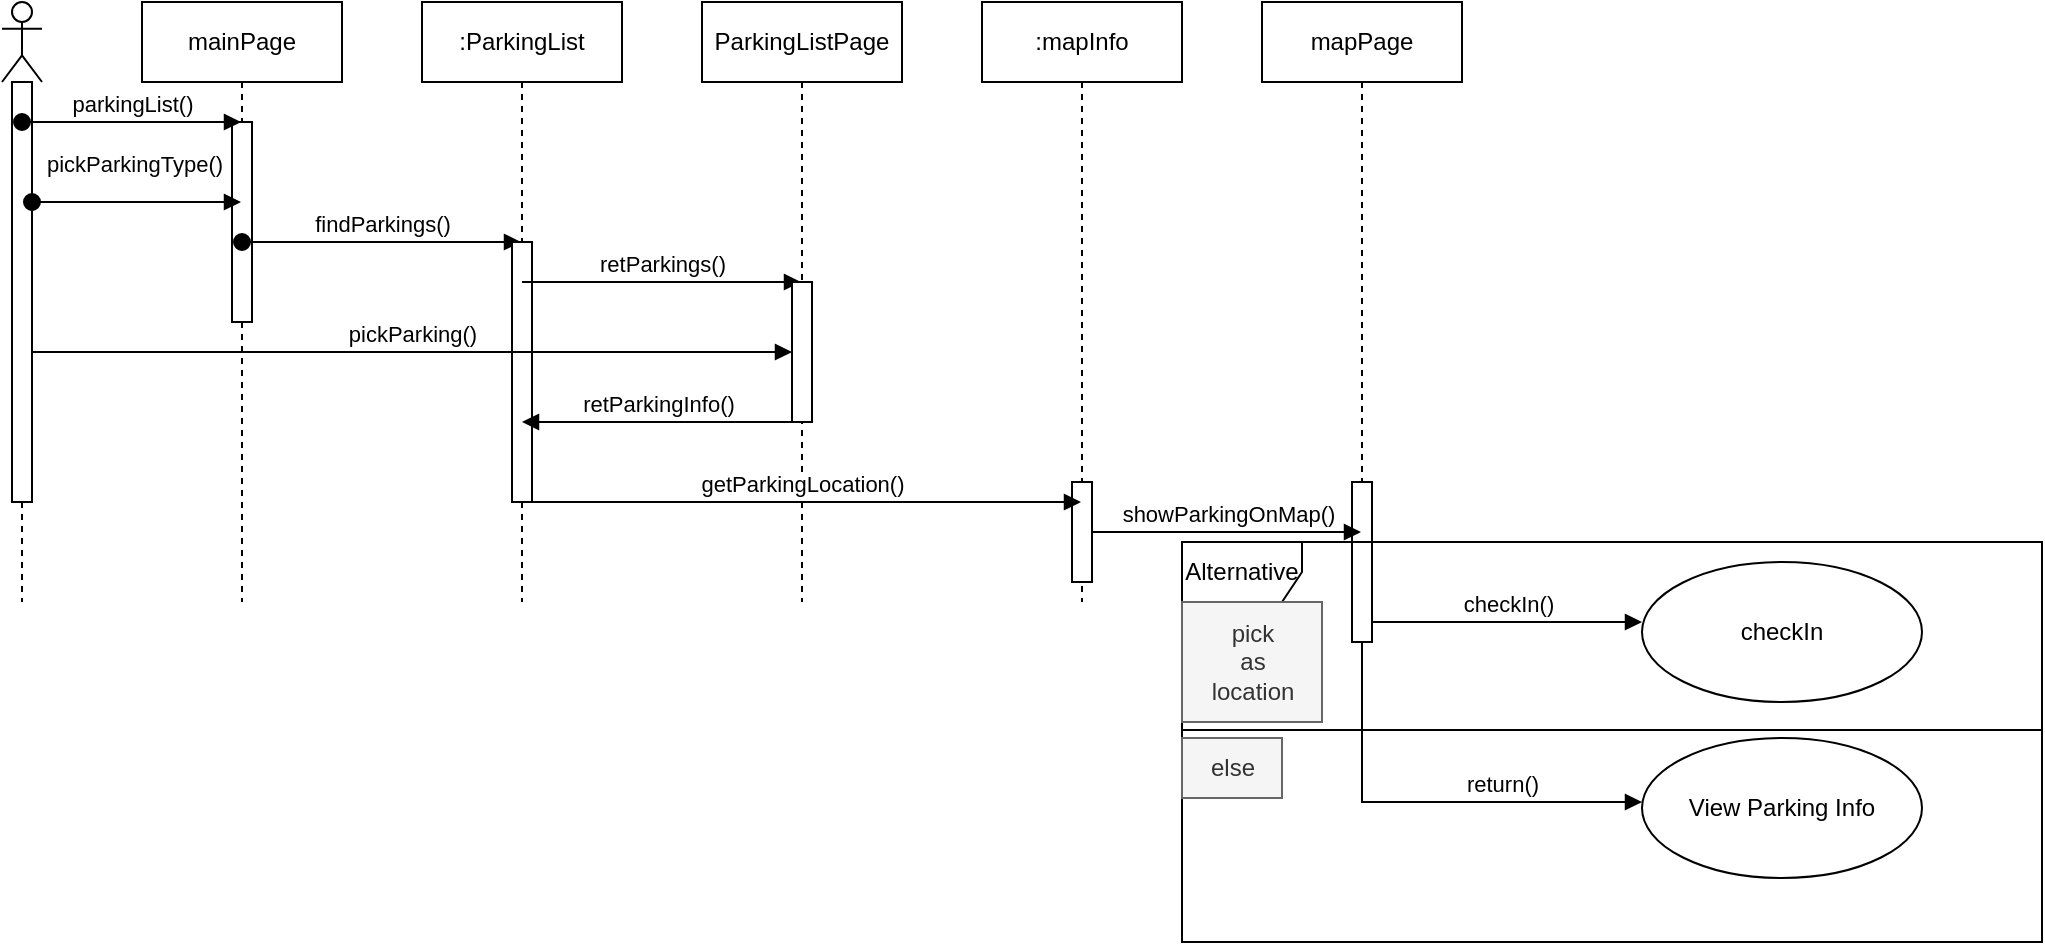 <mxfile version="21.2.2" type="device">
  <diagram name="Page-1" id="2YBvvXClWsGukQMizWep">
    <mxGraphModel dx="1730" dy="509" grid="1" gridSize="10" guides="1" tooltips="1" connect="1" arrows="1" fold="1" page="1" pageScale="1" pageWidth="850" pageHeight="1100" math="0" shadow="0">
      <root>
        <mxCell id="0" />
        <mxCell id="1" parent="0" />
        <mxCell id="Vf9o5WlU7bZVKhMpuBnj-1" value=":mapInfo" style="shape=umlLifeline;perimeter=lifelinePerimeter;whiteSpace=wrap;html=1;container=1;dropTarget=0;collapsible=0;recursiveResize=0;outlineConnect=0;portConstraint=eastwest;newEdgeStyle={&quot;edgeStyle&quot;:&quot;elbowEdgeStyle&quot;,&quot;elbow&quot;:&quot;vertical&quot;,&quot;curved&quot;:0,&quot;rounded&quot;:0};" parent="1" vertex="1">
          <mxGeometry x="440" y="40" width="100" height="300" as="geometry" />
        </mxCell>
        <mxCell id="Vf9o5WlU7bZVKhMpuBnj-2" value="" style="html=1;points=[];perimeter=orthogonalPerimeter;outlineConnect=0;targetShapes=umlLifeline;portConstraint=eastwest;newEdgeStyle={&quot;edgeStyle&quot;:&quot;elbowEdgeStyle&quot;,&quot;elbow&quot;:&quot;vertical&quot;,&quot;curved&quot;:0,&quot;rounded&quot;:0};" parent="Vf9o5WlU7bZVKhMpuBnj-1" vertex="1">
          <mxGeometry x="45" y="240" width="10" height="50" as="geometry" />
        </mxCell>
        <mxCell id="Vf9o5WlU7bZVKhMpuBnj-4" value="" style="shape=umlLifeline;perimeter=lifelinePerimeter;whiteSpace=wrap;html=1;container=1;dropTarget=0;collapsible=0;recursiveResize=0;outlineConnect=0;portConstraint=eastwest;newEdgeStyle={&quot;edgeStyle&quot;:&quot;elbowEdgeStyle&quot;,&quot;elbow&quot;:&quot;vertical&quot;,&quot;curved&quot;:0,&quot;rounded&quot;:0};participant=umlActor;" parent="1" vertex="1">
          <mxGeometry x="-50" y="40" width="20" height="300" as="geometry" />
        </mxCell>
        <mxCell id="Vf9o5WlU7bZVKhMpuBnj-11" value="" style="html=1;points=[];perimeter=orthogonalPerimeter;outlineConnect=0;targetShapes=umlLifeline;portConstraint=eastwest;newEdgeStyle={&quot;edgeStyle&quot;:&quot;elbowEdgeStyle&quot;,&quot;elbow&quot;:&quot;vertical&quot;,&quot;curved&quot;:0,&quot;rounded&quot;:0};" parent="Vf9o5WlU7bZVKhMpuBnj-4" vertex="1">
          <mxGeometry x="5" y="40" width="10" height="210" as="geometry" />
        </mxCell>
        <mxCell id="Vf9o5WlU7bZVKhMpuBnj-6" value="mapPage" style="shape=umlLifeline;perimeter=lifelinePerimeter;whiteSpace=wrap;html=1;container=1;dropTarget=0;collapsible=0;recursiveResize=0;outlineConnect=0;portConstraint=eastwest;newEdgeStyle={&quot;edgeStyle&quot;:&quot;elbowEdgeStyle&quot;,&quot;elbow&quot;:&quot;vertical&quot;,&quot;curved&quot;:0,&quot;rounded&quot;:0};" parent="1" vertex="1">
          <mxGeometry x="580" y="40" width="100" height="320" as="geometry" />
        </mxCell>
        <mxCell id="Vf9o5WlU7bZVKhMpuBnj-32" value="" style="html=1;points=[];perimeter=orthogonalPerimeter;outlineConnect=0;targetShapes=umlLifeline;portConstraint=eastwest;newEdgeStyle={&quot;edgeStyle&quot;:&quot;elbowEdgeStyle&quot;,&quot;elbow&quot;:&quot;vertical&quot;,&quot;curved&quot;:0,&quot;rounded&quot;:0};" parent="Vf9o5WlU7bZVKhMpuBnj-6" vertex="1">
          <mxGeometry x="45" y="240" width="10" height="80" as="geometry" />
        </mxCell>
        <mxCell id="Vf9o5WlU7bZVKhMpuBnj-7" value="mainPage" style="shape=umlLifeline;perimeter=lifelinePerimeter;whiteSpace=wrap;html=1;container=1;dropTarget=0;collapsible=0;recursiveResize=0;outlineConnect=0;portConstraint=eastwest;newEdgeStyle={&quot;edgeStyle&quot;:&quot;elbowEdgeStyle&quot;,&quot;elbow&quot;:&quot;vertical&quot;,&quot;curved&quot;:0,&quot;rounded&quot;:0};" parent="1" vertex="1">
          <mxGeometry x="20" y="40" width="100" height="300" as="geometry" />
        </mxCell>
        <mxCell id="Vf9o5WlU7bZVKhMpuBnj-9" value="" style="html=1;points=[];perimeter=orthogonalPerimeter;outlineConnect=0;targetShapes=umlLifeline;portConstraint=eastwest;newEdgeStyle={&quot;edgeStyle&quot;:&quot;elbowEdgeStyle&quot;,&quot;elbow&quot;:&quot;vertical&quot;,&quot;curved&quot;:0,&quot;rounded&quot;:0};" parent="Vf9o5WlU7bZVKhMpuBnj-7" vertex="1">
          <mxGeometry x="45" y="60" width="10" height="100" as="geometry" />
        </mxCell>
        <mxCell id="Vf9o5WlU7bZVKhMpuBnj-8" value="parkingList()" style="html=1;verticalAlign=bottom;startArrow=oval;startFill=1;endArrow=block;startSize=8;edgeStyle=elbowEdgeStyle;elbow=vertical;curved=0;rounded=0;" parent="1" source="Vf9o5WlU7bZVKhMpuBnj-4" target="Vf9o5WlU7bZVKhMpuBnj-7" edge="1">
          <mxGeometry width="60" relative="1" as="geometry">
            <mxPoint x="-10" y="190" as="sourcePoint" />
            <mxPoint x="270" y="260" as="targetPoint" />
            <Array as="points">
              <mxPoint y="100" />
              <mxPoint y="130" />
            </Array>
          </mxGeometry>
        </mxCell>
        <mxCell id="Vf9o5WlU7bZVKhMpuBnj-10" value="pickParkingType()" style="html=1;verticalAlign=bottom;startArrow=oval;startFill=1;endArrow=block;startSize=8;edgeStyle=elbowEdgeStyle;elbow=vertical;curved=0;rounded=0;" parent="1" source="Vf9o5WlU7bZVKhMpuBnj-11" target="Vf9o5WlU7bZVKhMpuBnj-7" edge="1">
          <mxGeometry x="-0.029" y="10" width="60" relative="1" as="geometry">
            <mxPoint x="210" y="260" as="sourcePoint" />
            <mxPoint x="270" y="260" as="targetPoint" />
            <Array as="points">
              <mxPoint y="140" />
              <mxPoint x="50" y="150" />
              <mxPoint x="40" y="150" />
              <mxPoint x="40" y="140" />
              <mxPoint x="10" y="130" />
              <mxPoint x="110" y="120" />
            </Array>
            <mxPoint as="offset" />
          </mxGeometry>
        </mxCell>
        <mxCell id="Vf9o5WlU7bZVKhMpuBnj-15" value="findParkings()" style="html=1;verticalAlign=bottom;startArrow=oval;startFill=1;endArrow=block;startSize=8;edgeStyle=elbowEdgeStyle;elbow=vertical;curved=0;rounded=0;" parent="1" source="Vf9o5WlU7bZVKhMpuBnj-7" target="Vf9o5WlU7bZVKhMpuBnj-19" edge="1">
          <mxGeometry width="60" relative="1" as="geometry">
            <mxPoint x="205" y="145" as="sourcePoint" />
            <mxPoint x="330" y="260" as="targetPoint" />
            <Array as="points">
              <mxPoint x="140" y="160" />
              <mxPoint x="210" y="160" />
              <mxPoint x="120" y="160" />
              <mxPoint x="100" y="160" />
              <mxPoint x="100" y="190" />
              <mxPoint x="190" y="170" />
              <mxPoint x="200" y="170" />
            </Array>
          </mxGeometry>
        </mxCell>
        <mxCell id="Vf9o5WlU7bZVKhMpuBnj-19" value=":ParkingList" style="shape=umlLifeline;perimeter=lifelinePerimeter;whiteSpace=wrap;html=1;container=1;dropTarget=0;collapsible=0;recursiveResize=0;outlineConnect=0;portConstraint=eastwest;newEdgeStyle={&quot;edgeStyle&quot;:&quot;elbowEdgeStyle&quot;,&quot;elbow&quot;:&quot;vertical&quot;,&quot;curved&quot;:0,&quot;rounded&quot;:0};" parent="1" vertex="1">
          <mxGeometry x="160" y="40" width="100" height="300" as="geometry" />
        </mxCell>
        <mxCell id="Vf9o5WlU7bZVKhMpuBnj-25" value="" style="html=1;points=[];perimeter=orthogonalPerimeter;outlineConnect=0;targetShapes=umlLifeline;portConstraint=eastwest;newEdgeStyle={&quot;edgeStyle&quot;:&quot;elbowEdgeStyle&quot;,&quot;elbow&quot;:&quot;vertical&quot;,&quot;curved&quot;:0,&quot;rounded&quot;:0};" parent="Vf9o5WlU7bZVKhMpuBnj-19" vertex="1">
          <mxGeometry x="45" y="120" width="10" height="130" as="geometry" />
        </mxCell>
        <mxCell id="Vf9o5WlU7bZVKhMpuBnj-23" value="retParkings()" style="html=1;verticalAlign=bottom;endArrow=block;edgeStyle=elbowEdgeStyle;elbow=vertical;curved=0;rounded=0;" parent="1" source="Vf9o5WlU7bZVKhMpuBnj-19" target="Vf9o5WlU7bZVKhMpuBnj-24" edge="1">
          <mxGeometry width="80" relative="1" as="geometry">
            <mxPoint x="260" y="230" as="sourcePoint" />
            <mxPoint x="340" y="230" as="targetPoint" />
            <Array as="points">
              <mxPoint x="290" y="180" />
            </Array>
          </mxGeometry>
        </mxCell>
        <mxCell id="Vf9o5WlU7bZVKhMpuBnj-24" value="ParkingListPage" style="shape=umlLifeline;perimeter=lifelinePerimeter;whiteSpace=wrap;html=1;container=1;dropTarget=0;collapsible=0;recursiveResize=0;outlineConnect=0;portConstraint=eastwest;newEdgeStyle={&quot;edgeStyle&quot;:&quot;elbowEdgeStyle&quot;,&quot;elbow&quot;:&quot;vertical&quot;,&quot;curved&quot;:0,&quot;rounded&quot;:0};" parent="1" vertex="1">
          <mxGeometry x="300" y="40" width="100" height="300" as="geometry" />
        </mxCell>
        <mxCell id="Vf9o5WlU7bZVKhMpuBnj-26" value="" style="html=1;points=[];perimeter=orthogonalPerimeter;outlineConnect=0;targetShapes=umlLifeline;portConstraint=eastwest;newEdgeStyle={&quot;edgeStyle&quot;:&quot;elbowEdgeStyle&quot;,&quot;elbow&quot;:&quot;vertical&quot;,&quot;curved&quot;:0,&quot;rounded&quot;:0};" parent="Vf9o5WlU7bZVKhMpuBnj-24" vertex="1">
          <mxGeometry x="45" y="140" width="10" height="70" as="geometry" />
        </mxCell>
        <mxCell id="Vf9o5WlU7bZVKhMpuBnj-28" value="pickParking()" style="html=1;verticalAlign=bottom;endArrow=block;edgeStyle=elbowEdgeStyle;elbow=vertical;curved=0;rounded=0;" parent="1" source="Vf9o5WlU7bZVKhMpuBnj-11" target="Vf9o5WlU7bZVKhMpuBnj-26" edge="1">
          <mxGeometry width="80" relative="1" as="geometry">
            <mxPoint x="-40" y="230" as="sourcePoint" />
            <mxPoint x="40" y="230" as="targetPoint" />
          </mxGeometry>
        </mxCell>
        <mxCell id="Vf9o5WlU7bZVKhMpuBnj-29" value="retParkingInfo()" style="html=1;verticalAlign=bottom;endArrow=block;edgeStyle=elbowEdgeStyle;elbow=vertical;curved=0;rounded=0;" parent="1" source="Vf9o5WlU7bZVKhMpuBnj-26" target="Vf9o5WlU7bZVKhMpuBnj-19" edge="1">
          <mxGeometry width="80" relative="1" as="geometry">
            <mxPoint x="260" y="260" as="sourcePoint" />
            <mxPoint x="340" y="260" as="targetPoint" />
            <Array as="points">
              <mxPoint x="290" y="250" />
            </Array>
          </mxGeometry>
        </mxCell>
        <mxCell id="Vf9o5WlU7bZVKhMpuBnj-30" value="getParkingLocation()" style="html=1;verticalAlign=bottom;endArrow=block;edgeStyle=elbowEdgeStyle;elbow=vertical;curved=0;rounded=0;" parent="1" source="Vf9o5WlU7bZVKhMpuBnj-19" target="Vf9o5WlU7bZVKhMpuBnj-1" edge="1">
          <mxGeometry width="80" relative="1" as="geometry">
            <mxPoint x="260" y="260" as="sourcePoint" />
            <mxPoint x="340" y="260" as="targetPoint" />
            <Array as="points">
              <mxPoint x="290" y="290" />
            </Array>
          </mxGeometry>
        </mxCell>
        <mxCell id="Vf9o5WlU7bZVKhMpuBnj-31" value="showParkingOnMap()" style="html=1;verticalAlign=bottom;endArrow=block;edgeStyle=elbowEdgeStyle;elbow=vertical;curved=0;rounded=0;" parent="1" source="Vf9o5WlU7bZVKhMpuBnj-2" target="Vf9o5WlU7bZVKhMpuBnj-6" edge="1">
          <mxGeometry width="80" relative="1" as="geometry">
            <mxPoint x="260" y="260" as="sourcePoint" />
            <mxPoint x="340" y="260" as="targetPoint" />
            <Array as="points" />
          </mxGeometry>
        </mxCell>
        <mxCell id="rdbxjmtpVx8Qo36ElIt4-1" value="Alternative" style="shape=umlFrame;whiteSpace=wrap;html=1;pointerEvents=0;" vertex="1" parent="1">
          <mxGeometry x="540" y="310" width="430" height="200" as="geometry" />
        </mxCell>
        <mxCell id="rdbxjmtpVx8Qo36ElIt4-2" value="checkIn()" style="html=1;verticalAlign=bottom;endArrow=block;edgeStyle=elbowEdgeStyle;elbow=vertical;curved=0;rounded=0;" edge="1" parent="1" source="Vf9o5WlU7bZVKhMpuBnj-32">
          <mxGeometry width="80" relative="1" as="geometry">
            <mxPoint x="500" y="260" as="sourcePoint" />
            <mxPoint x="770" y="350" as="targetPoint" />
            <Array as="points">
              <mxPoint x="720" y="350" />
              <mxPoint x="830" y="340" />
            </Array>
          </mxGeometry>
        </mxCell>
        <mxCell id="rdbxjmtpVx8Qo36ElIt4-4" value="return()" style="html=1;verticalAlign=bottom;endArrow=block;edgeStyle=elbowEdgeStyle;elbow=vertical;curved=0;rounded=0;" edge="1" parent="1" source="Vf9o5WlU7bZVKhMpuBnj-32">
          <mxGeometry x="0.364" width="80" relative="1" as="geometry">
            <mxPoint x="500" y="260" as="sourcePoint" />
            <mxPoint x="770" y="440" as="targetPoint" />
            <Array as="points">
              <mxPoint x="710" y="440" />
            </Array>
            <mxPoint as="offset" />
          </mxGeometry>
        </mxCell>
        <mxCell id="rdbxjmtpVx8Qo36ElIt4-5" value="" style="line;strokeWidth=1;fillColor=none;align=left;verticalAlign=middle;spacingTop=-1;spacingLeft=3;spacingRight=3;rotatable=0;labelPosition=right;points=[];portConstraint=eastwest;strokeColor=inherit;" vertex="1" parent="1">
          <mxGeometry x="540" y="400" width="430" height="8" as="geometry" />
        </mxCell>
        <mxCell id="rdbxjmtpVx8Qo36ElIt4-7" value="pick&lt;br&gt; as &lt;br&gt;location" style="text;html=1;align=center;verticalAlign=middle;resizable=0;points=[];autosize=1;fillColor=#f5f5f5;fontColor=#333333;strokeColor=#666666;" vertex="1" parent="1">
          <mxGeometry x="540" y="340" width="70" height="60" as="geometry" />
        </mxCell>
        <mxCell id="rdbxjmtpVx8Qo36ElIt4-8" value="else" style="text;html=1;align=center;verticalAlign=middle;resizable=0;points=[];autosize=1;strokeColor=#666666;fillColor=#f5f5f5;fontColor=#333333;" vertex="1" parent="1">
          <mxGeometry x="540" y="408" width="50" height="30" as="geometry" />
        </mxCell>
        <mxCell id="rdbxjmtpVx8Qo36ElIt4-9" value="checkIn" style="ellipse;whiteSpace=wrap;html=1;" vertex="1" parent="1">
          <mxGeometry x="770" y="320" width="140" height="70" as="geometry" />
        </mxCell>
        <mxCell id="rdbxjmtpVx8Qo36ElIt4-10" value="View Parking Info" style="ellipse;whiteSpace=wrap;html=1;" vertex="1" parent="1">
          <mxGeometry x="770" y="408" width="140" height="70" as="geometry" />
        </mxCell>
      </root>
    </mxGraphModel>
  </diagram>
</mxfile>
